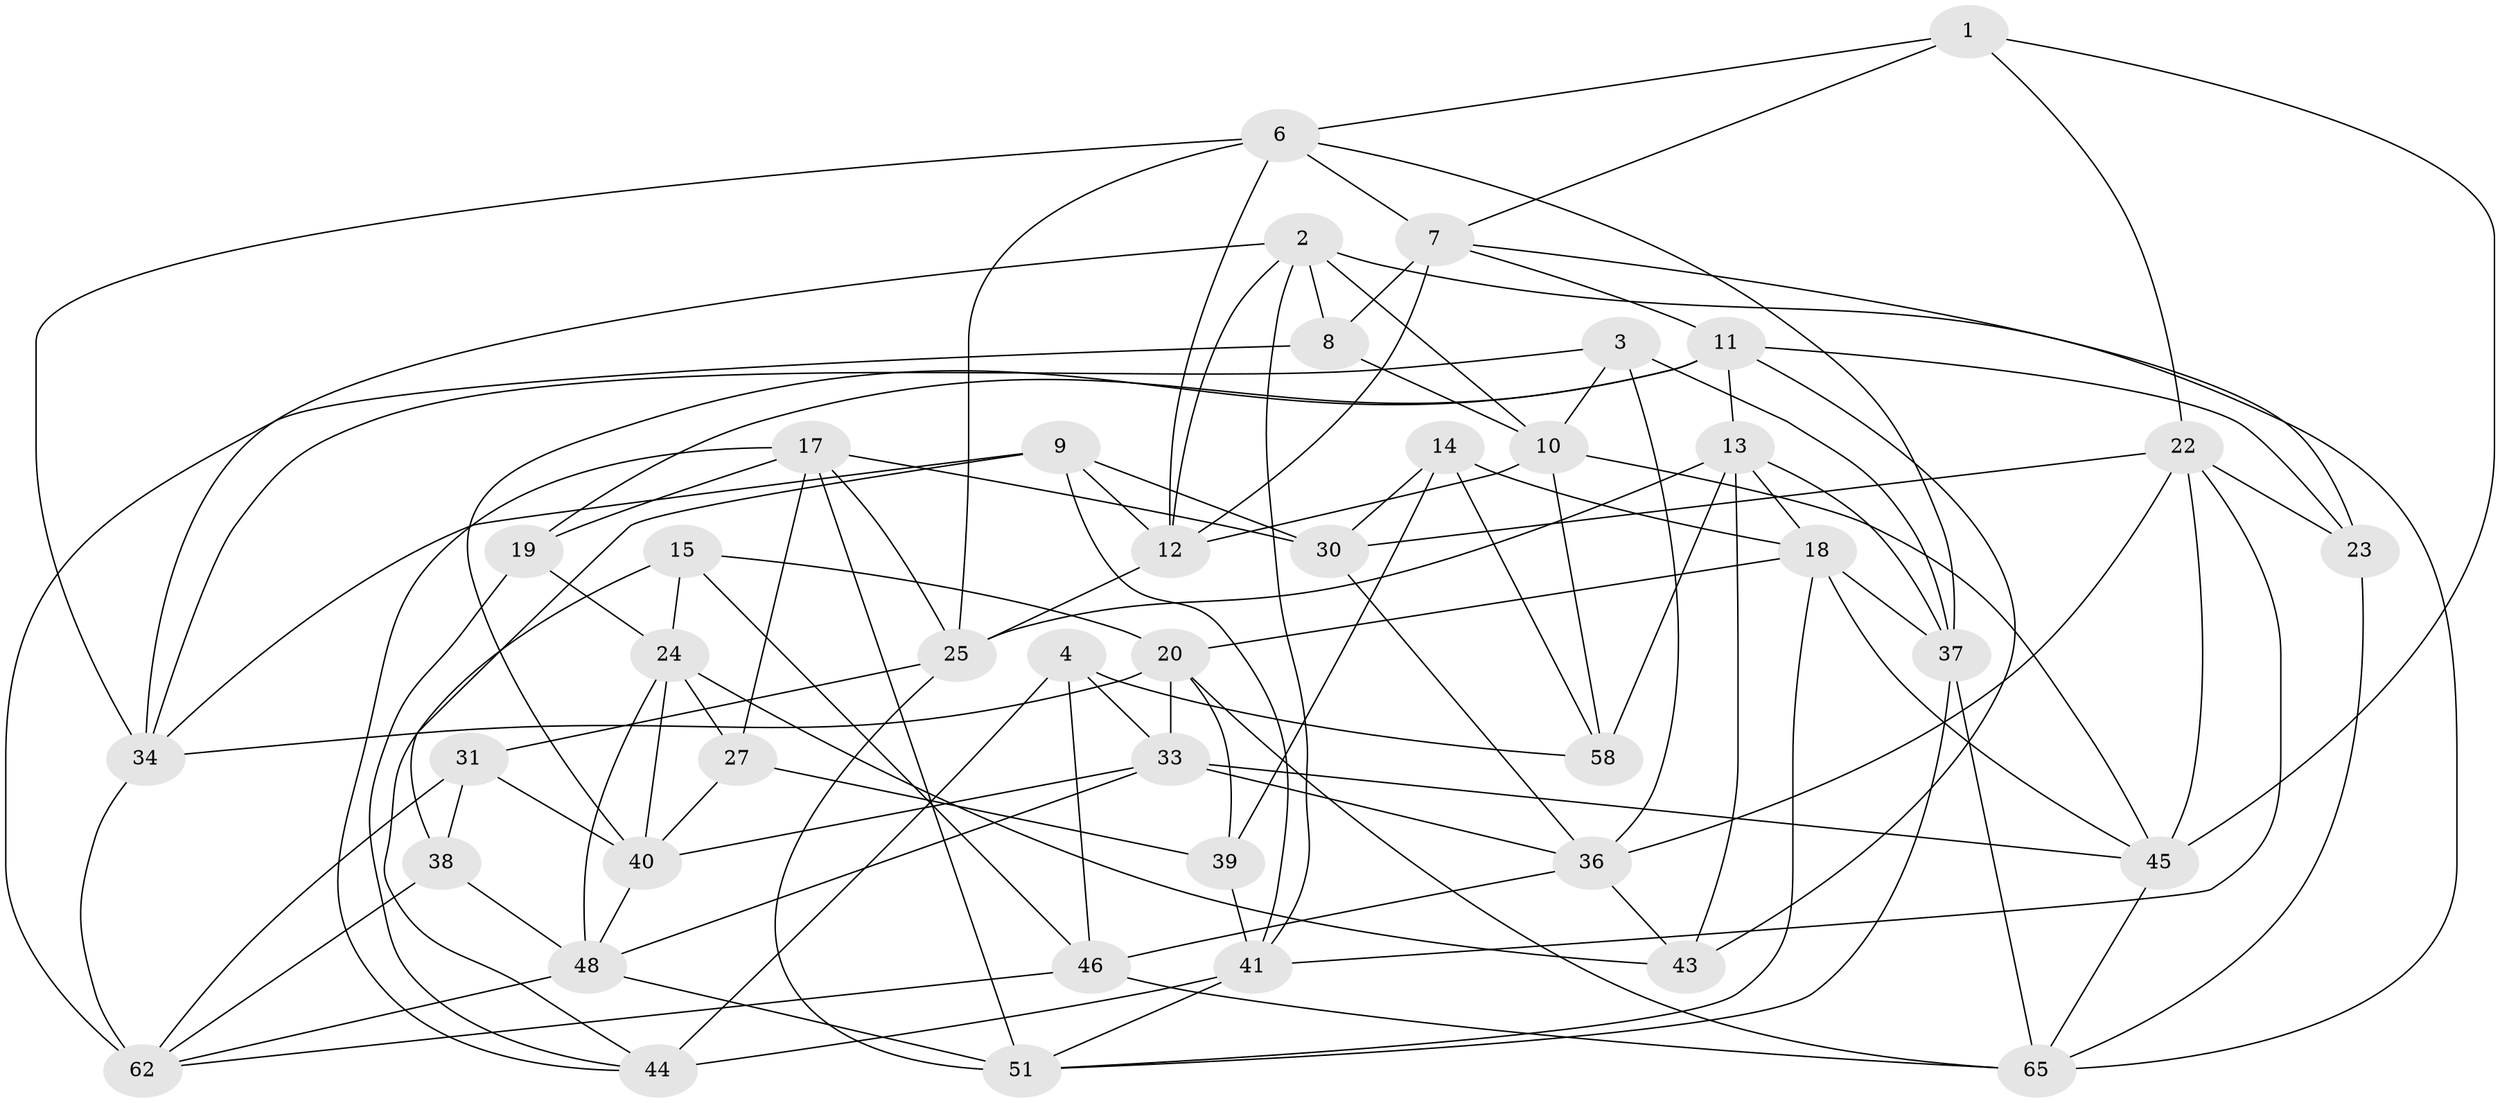 // original degree distribution, {4: 1.0}
// Generated by graph-tools (version 1.1) at 2025/11/02/27/25 16:11:49]
// undirected, 42 vertices, 110 edges
graph export_dot {
graph [start="1"]
  node [color=gray90,style=filled];
  1;
  2 [super="+56"];
  3;
  4 [super="+5"];
  6 [super="+21"];
  7 [super="+42"];
  8;
  9 [super="+35"];
  10 [super="+16"];
  11 [super="+29"];
  12 [super="+60"];
  13 [super="+59"];
  14;
  15;
  17 [super="+26"];
  18 [super="+66"];
  19;
  20 [super="+47"];
  22 [super="+69"];
  23;
  24 [super="+32"];
  25 [super="+28"];
  27;
  30 [super="+49"];
  31;
  33 [super="+50"];
  34 [super="+70"];
  36 [super="+68"];
  37 [super="+53"];
  38;
  39;
  40 [super="+57"];
  41 [super="+54"];
  43;
  44 [super="+71"];
  45 [super="+55"];
  46 [super="+52"];
  48 [super="+64"];
  51 [super="+61"];
  58;
  62 [super="+63"];
  65 [super="+67"];
  1 -- 6;
  1 -- 45;
  1 -- 7;
  1 -- 22;
  2 -- 8;
  2 -- 34;
  2 -- 12;
  2 -- 65;
  2 -- 10;
  2 -- 41;
  3 -- 10;
  3 -- 37;
  3 -- 34;
  3 -- 36;
  4 -- 58;
  4 -- 46 [weight=2];
  4 -- 44 [weight=2];
  4 -- 33;
  6 -- 12;
  6 -- 37;
  6 -- 34;
  6 -- 25;
  6 -- 7;
  7 -- 11;
  7 -- 8;
  7 -- 23;
  7 -- 12;
  8 -- 10;
  8 -- 62;
  9 -- 34;
  9 -- 30 [weight=2];
  9 -- 12;
  9 -- 38;
  9 -- 41;
  10 -- 58;
  10 -- 45;
  10 -- 12;
  11 -- 19;
  11 -- 13;
  11 -- 43;
  11 -- 23;
  11 -- 40;
  12 -- 25;
  13 -- 18;
  13 -- 58;
  13 -- 25;
  13 -- 43;
  13 -- 37;
  14 -- 39;
  14 -- 58;
  14 -- 30;
  14 -- 18;
  15 -- 44;
  15 -- 20;
  15 -- 24;
  15 -- 46;
  17 -- 27;
  17 -- 30;
  17 -- 44;
  17 -- 25;
  17 -- 19;
  17 -- 51;
  18 -- 37;
  18 -- 45;
  18 -- 51;
  18 -- 20;
  19 -- 44;
  19 -- 24;
  20 -- 34;
  20 -- 65;
  20 -- 33;
  20 -- 39;
  22 -- 23;
  22 -- 36;
  22 -- 45;
  22 -- 30;
  22 -- 41;
  23 -- 65;
  24 -- 43;
  24 -- 27;
  24 -- 40;
  24 -- 48;
  25 -- 31;
  25 -- 51;
  27 -- 39;
  27 -- 40;
  30 -- 36;
  31 -- 38;
  31 -- 62;
  31 -- 40;
  33 -- 40;
  33 -- 36;
  33 -- 45;
  33 -- 48;
  34 -- 62;
  36 -- 46;
  36 -- 43;
  37 -- 65;
  37 -- 51;
  38 -- 48;
  38 -- 62;
  39 -- 41;
  40 -- 48;
  41 -- 44;
  41 -- 51;
  45 -- 65;
  46 -- 65;
  46 -- 62;
  48 -- 51;
  48 -- 62;
}
